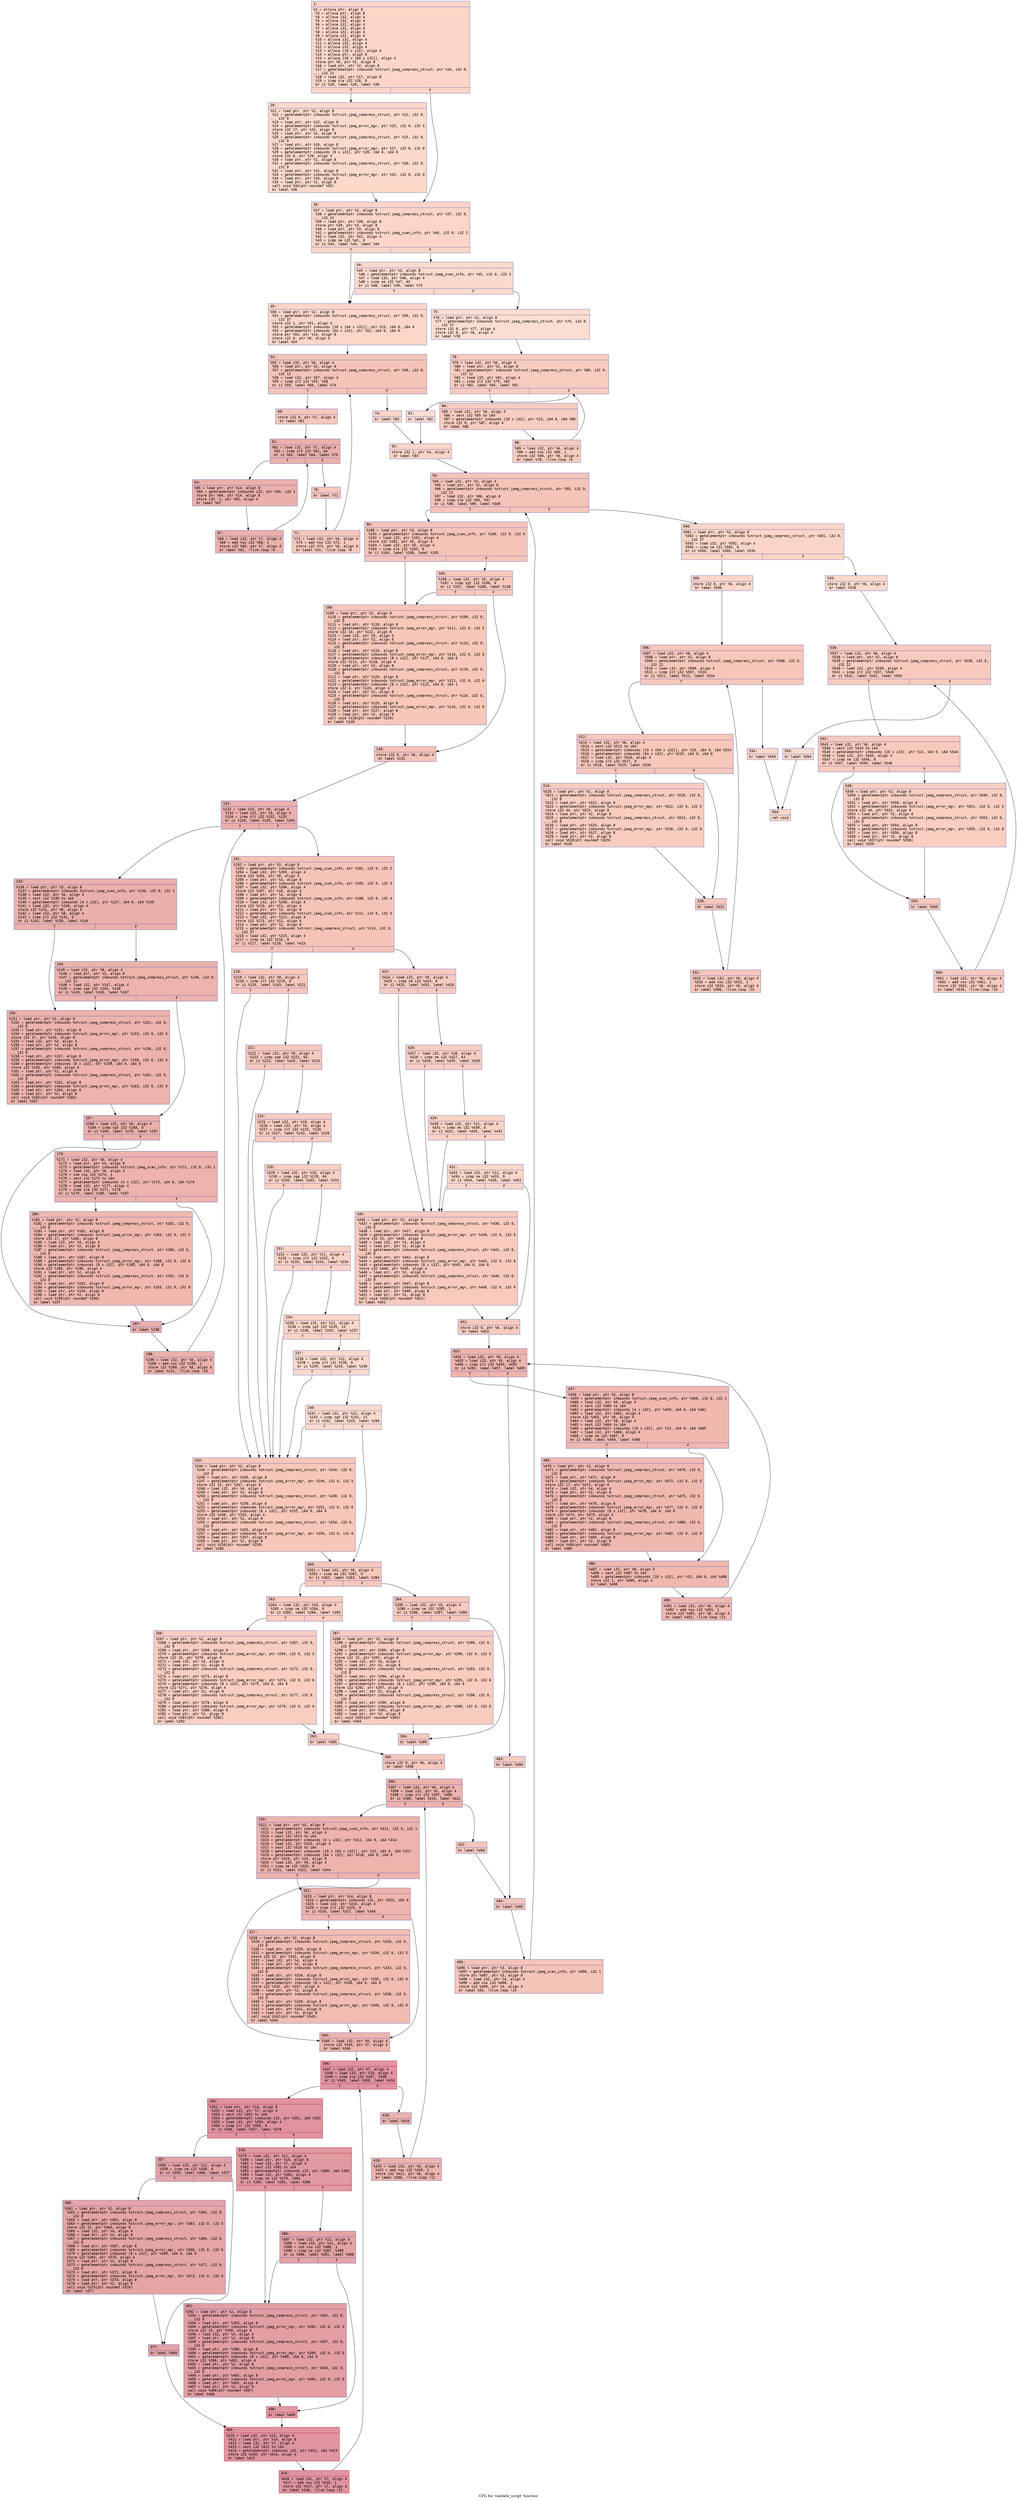 digraph "CFG for 'validate_script' function" {
	label="CFG for 'validate_script' function";

	Node0x600002417c50 [shape=record,color="#3d50c3ff", style=filled, fillcolor="#f5a08170" fontname="Courier",label="{1:\l|  %2 = alloca ptr, align 8\l  %3 = alloca ptr, align 8\l  %4 = alloca i32, align 4\l  %5 = alloca i32, align 4\l  %6 = alloca i32, align 4\l  %7 = alloca i32, align 4\l  %8 = alloca i32, align 4\l  %9 = alloca i32, align 4\l  %10 = alloca i32, align 4\l  %11 = alloca i32, align 4\l  %12 = alloca i32, align 4\l  %13 = alloca [10 x i32], align 4\l  %14 = alloca ptr, align 8\l  %15 = alloca [10 x [64 x i32]], align 4\l  store ptr %0, ptr %2, align 8\l  %16 = load ptr, ptr %2, align 8\l  %17 = getelementptr inbounds %struct.jpeg_compress_struct, ptr %16, i32 0,\l... i32 21\l  %18 = load i32, ptr %17, align 8\l  %19 = icmp sle i32 %18, 0\l  br i1 %19, label %20, label %36\l|{<s0>T|<s1>F}}"];
	Node0x600002417c50:s0 -> Node0x600002417d40[tooltip="1 -> 20\nProbability 50.00%" ];
	Node0x600002417c50:s1 -> Node0x600002417d90[tooltip="1 -> 36\nProbability 50.00%" ];
	Node0x600002417d40 [shape=record,color="#3d50c3ff", style=filled, fillcolor="#f7a88970" fontname="Courier",label="{20:\l|  %21 = load ptr, ptr %2, align 8\l  %22 = getelementptr inbounds %struct.jpeg_compress_struct, ptr %21, i32 0,\l... i32 0\l  %23 = load ptr, ptr %22, align 8\l  %24 = getelementptr inbounds %struct.jpeg_error_mgr, ptr %23, i32 0, i32 5\l  store i32 17, ptr %24, align 8\l  %25 = load ptr, ptr %2, align 8\l  %26 = getelementptr inbounds %struct.jpeg_compress_struct, ptr %25, i32 0,\l... i32 0\l  %27 = load ptr, ptr %26, align 8\l  %28 = getelementptr inbounds %struct.jpeg_error_mgr, ptr %27, i32 0, i32 6\l  %29 = getelementptr inbounds [8 x i32], ptr %28, i64 0, i64 0\l  store i32 0, ptr %29, align 4\l  %30 = load ptr, ptr %2, align 8\l  %31 = getelementptr inbounds %struct.jpeg_compress_struct, ptr %30, i32 0,\l... i32 0\l  %32 = load ptr, ptr %31, align 8\l  %33 = getelementptr inbounds %struct.jpeg_error_mgr, ptr %32, i32 0, i32 0\l  %34 = load ptr, ptr %33, align 8\l  %35 = load ptr, ptr %2, align 8\l  call void %34(ptr noundef %35)\l  br label %36\l}"];
	Node0x600002417d40 -> Node0x600002417d90[tooltip="20 -> 36\nProbability 100.00%" ];
	Node0x600002417d90 [shape=record,color="#3d50c3ff", style=filled, fillcolor="#f5a08170" fontname="Courier",label="{36:\l|  %37 = load ptr, ptr %2, align 8\l  %38 = getelementptr inbounds %struct.jpeg_compress_struct, ptr %37, i32 0,\l... i32 22\l  %39 = load ptr, ptr %38, align 8\l  store ptr %39, ptr %3, align 8\l  %40 = load ptr, ptr %3, align 8\l  %41 = getelementptr inbounds %struct.jpeg_scan_info, ptr %40, i32 0, i32 2\l  %42 = load i32, ptr %41, align 4\l  %43 = icmp ne i32 %42, 0\l  br i1 %43, label %49, label %44\l|{<s0>T|<s1>F}}"];
	Node0x600002417d90:s0 -> Node0x600002417e30[tooltip="36 -> 49\nProbability 62.50%" ];
	Node0x600002417d90:s1 -> Node0x600002417de0[tooltip="36 -> 44\nProbability 37.50%" ];
	Node0x600002417de0 [shape=record,color="#3d50c3ff", style=filled, fillcolor="#f7ac8e70" fontname="Courier",label="{44:\l|  %45 = load ptr, ptr %3, align 8\l  %46 = getelementptr inbounds %struct.jpeg_scan_info, ptr %45, i32 0, i32 3\l  %47 = load i32, ptr %46, align 4\l  %48 = icmp ne i32 %47, 63\l  br i1 %48, label %49, label %75\l|{<s0>T|<s1>F}}"];
	Node0x600002417de0:s0 -> Node0x600002417e30[tooltip="44 -> 49\nProbability 50.00%" ];
	Node0x600002417de0:s1 -> Node0x600002404140[tooltip="44 -> 75\nProbability 50.00%" ];
	Node0x600002417e30 [shape=record,color="#3d50c3ff", style=filled, fillcolor="#f6a38570" fontname="Courier",label="{49:\l|  %50 = load ptr, ptr %2, align 8\l  %51 = getelementptr inbounds %struct.jpeg_compress_struct, ptr %50, i32 0,\l... i32 37\l  store i32 1, ptr %51, align 4\l  %52 = getelementptr inbounds [10 x [64 x i32]], ptr %15, i64 0, i64 0\l  %53 = getelementptr inbounds [64 x i32], ptr %52, i64 0, i64 0\l  store ptr %53, ptr %14, align 8\l  store i32 0, ptr %6, align 4\l  br label %54\l}"];
	Node0x600002417e30 -> Node0x600002417e80[tooltip="49 -> 54\nProbability 100.00%" ];
	Node0x600002417e80 [shape=record,color="#3d50c3ff", style=filled, fillcolor="#e97a5f70" fontname="Courier",label="{54:\l|  %55 = load i32, ptr %6, align 4\l  %56 = load ptr, ptr %2, align 8\l  %57 = getelementptr inbounds %struct.jpeg_compress_struct, ptr %56, i32 0,\l... i32 12\l  %58 = load i32, ptr %57, align 4\l  %59 = icmp slt i32 %55, %58\l  br i1 %59, label %60, label %74\l|{<s0>T|<s1>F}}"];
	Node0x600002417e80:s0 -> Node0x600002417ed0[tooltip="54 -> 60\nProbability 96.88%" ];
	Node0x600002417e80:s1 -> Node0x6000024040f0[tooltip="54 -> 74\nProbability 3.12%" ];
	Node0x600002417ed0 [shape=record,color="#3d50c3ff", style=filled, fillcolor="#ec7f6370" fontname="Courier",label="{60:\l|  store i32 0, ptr %7, align 4\l  br label %61\l}"];
	Node0x600002417ed0 -> Node0x600002417f20[tooltip="60 -> 61\nProbability 100.00%" ];
	Node0x600002417f20 [shape=record,color="#3d50c3ff", style=filled, fillcolor="#d24b4070" fontname="Courier",label="{61:\l|  %62 = load i32, ptr %7, align 4\l  %63 = icmp slt i32 %62, 64\l  br i1 %63, label %64, label %70\l|{<s0>T|<s1>F}}"];
	Node0x600002417f20:s0 -> Node0x600002417f70[tooltip="61 -> 64\nProbability 96.88%" ];
	Node0x600002417f20:s1 -> Node0x600002404050[tooltip="61 -> 70\nProbability 3.12%" ];
	Node0x600002417f70 [shape=record,color="#3d50c3ff", style=filled, fillcolor="#d24b4070" fontname="Courier",label="{64:\l|  %65 = load ptr, ptr %14, align 8\l  %66 = getelementptr inbounds i32, ptr %65, i32 1\l  store ptr %66, ptr %14, align 8\l  store i32 -1, ptr %65, align 4\l  br label %67\l}"];
	Node0x600002417f70 -> Node0x600002404000[tooltip="64 -> 67\nProbability 100.00%" ];
	Node0x600002404000 [shape=record,color="#3d50c3ff", style=filled, fillcolor="#d24b4070" fontname="Courier",label="{67:\l|  %68 = load i32, ptr %7, align 4\l  %69 = add nsw i32 %68, 1\l  store i32 %69, ptr %7, align 4\l  br label %61, !llvm.loop !6\l}"];
	Node0x600002404000 -> Node0x600002417f20[tooltip="67 -> 61\nProbability 100.00%" ];
	Node0x600002404050 [shape=record,color="#3d50c3ff", style=filled, fillcolor="#ec7f6370" fontname="Courier",label="{70:\l|  br label %71\l}"];
	Node0x600002404050 -> Node0x6000024040a0[tooltip="70 -> 71\nProbability 100.00%" ];
	Node0x6000024040a0 [shape=record,color="#3d50c3ff", style=filled, fillcolor="#ec7f6370" fontname="Courier",label="{71:\l|  %72 = load i32, ptr %6, align 4\l  %73 = add nsw i32 %72, 1\l  store i32 %73, ptr %6, align 4\l  br label %54, !llvm.loop !8\l}"];
	Node0x6000024040a0 -> Node0x600002417e80[tooltip="71 -> 54\nProbability 100.00%" ];
	Node0x6000024040f0 [shape=record,color="#3d50c3ff", style=filled, fillcolor="#f6a38570" fontname="Courier",label="{74:\l|  br label %92\l}"];
	Node0x6000024040f0 -> Node0x6000024042d0[tooltip="74 -> 92\nProbability 100.00%" ];
	Node0x600002404140 [shape=record,color="#3d50c3ff", style=filled, fillcolor="#f7b39670" fontname="Courier",label="{75:\l|  %76 = load ptr, ptr %2, align 8\l  %77 = getelementptr inbounds %struct.jpeg_compress_struct, ptr %76, i32 0,\l... i32 37\l  store i32 0, ptr %77, align 4\l  store i32 0, ptr %6, align 4\l  br label %78\l}"];
	Node0x600002404140 -> Node0x600002404190[tooltip="75 -> 78\nProbability 100.00%" ];
	Node0x600002404190 [shape=record,color="#3d50c3ff", style=filled, fillcolor="#f08b6e70" fontname="Courier",label="{78:\l|  %79 = load i32, ptr %6, align 4\l  %80 = load ptr, ptr %2, align 8\l  %81 = getelementptr inbounds %struct.jpeg_compress_struct, ptr %80, i32 0,\l... i32 12\l  %82 = load i32, ptr %81, align 4\l  %83 = icmp slt i32 %79, %82\l  br i1 %83, label %84, label %91\l|{<s0>T|<s1>F}}"];
	Node0x600002404190:s0 -> Node0x6000024041e0[tooltip="78 -> 84\nProbability 96.88%" ];
	Node0x600002404190:s1 -> Node0x600002404280[tooltip="78 -> 91\nProbability 3.12%" ];
	Node0x6000024041e0 [shape=record,color="#3d50c3ff", style=filled, fillcolor="#f08b6e70" fontname="Courier",label="{84:\l|  %85 = load i32, ptr %6, align 4\l  %86 = sext i32 %85 to i64\l  %87 = getelementptr inbounds [10 x i32], ptr %13, i64 0, i64 %86\l  store i32 0, ptr %87, align 4\l  br label %88\l}"];
	Node0x6000024041e0 -> Node0x600002404230[tooltip="84 -> 88\nProbability 100.00%" ];
	Node0x600002404230 [shape=record,color="#3d50c3ff", style=filled, fillcolor="#f08b6e70" fontname="Courier",label="{88:\l|  %89 = load i32, ptr %6, align 4\l  %90 = add nsw i32 %89, 1\l  store i32 %90, ptr %6, align 4\l  br label %78, !llvm.loop !9\l}"];
	Node0x600002404230 -> Node0x600002404190[tooltip="88 -> 78\nProbability 100.00%" ];
	Node0x600002404280 [shape=record,color="#3d50c3ff", style=filled, fillcolor="#f7b39670" fontname="Courier",label="{91:\l|  br label %92\l}"];
	Node0x600002404280 -> Node0x6000024042d0[tooltip="91 -> 92\nProbability 100.00%" ];
	Node0x6000024042d0 [shape=record,color="#3d50c3ff", style=filled, fillcolor="#f5a08170" fontname="Courier",label="{92:\l|  store i32 1, ptr %4, align 4\l  br label %93\l}"];
	Node0x6000024042d0 -> Node0x600002404320[tooltip="92 -> 93\nProbability 100.00%" ];
	Node0x600002404320 [shape=record,color="#3d50c3ff", style=filled, fillcolor="#e97a5f70" fontname="Courier",label="{93:\l|  %94 = load i32, ptr %4, align 4\l  %95 = load ptr, ptr %2, align 8\l  %96 = getelementptr inbounds %struct.jpeg_compress_struct, ptr %95, i32 0,\l... i32 21\l  %97 = load i32, ptr %96, align 8\l  %98 = icmp sle i32 %94, %97\l  br i1 %98, label %99, label %500\l|{<s0>T|<s1>F}}"];
	Node0x600002404320:s0 -> Node0x600002404370[tooltip="93 -> 99\nProbability 96.88%" ];
	Node0x600002404320:s1 -> Node0x600002405770[tooltip="93 -> 500\nProbability 3.12%" ];
	Node0x600002404370 [shape=record,color="#3d50c3ff", style=filled, fillcolor="#e97a5f70" fontname="Courier",label="{99:\l|  %100 = load ptr, ptr %3, align 8\l  %101 = getelementptr inbounds %struct.jpeg_scan_info, ptr %100, i32 0, i32 0\l  %102 = load i32, ptr %101, align 4\l  store i32 %102, ptr %5, align 4\l  %103 = load i32, ptr %5, align 4\l  %104 = icmp sle i32 %103, 0\l  br i1 %104, label %108, label %105\l|{<s0>T|<s1>F}}"];
	Node0x600002404370:s0 -> Node0x600002404410[tooltip="99 -> 108\nProbability 50.00%" ];
	Node0x600002404370:s1 -> Node0x6000024043c0[tooltip="99 -> 105\nProbability 50.00%" ];
	Node0x6000024043c0 [shape=record,color="#3d50c3ff", style=filled, fillcolor="#ed836670" fontname="Courier",label="{105:\l|  %106 = load i32, ptr %5, align 4\l  %107 = icmp sgt i32 %106, 4\l  br i1 %107, label %108, label %130\l|{<s0>T|<s1>F}}"];
	Node0x6000024043c0:s0 -> Node0x600002404410[tooltip="105 -> 108\nProbability 50.00%" ];
	Node0x6000024043c0:s1 -> Node0x600002404460[tooltip="105 -> 130\nProbability 50.00%" ];
	Node0x600002404410 [shape=record,color="#3d50c3ff", style=filled, fillcolor="#ec7f6370" fontname="Courier",label="{108:\l|  %109 = load ptr, ptr %2, align 8\l  %110 = getelementptr inbounds %struct.jpeg_compress_struct, ptr %109, i32 0,\l... i32 0\l  %111 = load ptr, ptr %110, align 8\l  %112 = getelementptr inbounds %struct.jpeg_error_mgr, ptr %111, i32 0, i32 5\l  store i32 24, ptr %112, align 8\l  %113 = load i32, ptr %5, align 4\l  %114 = load ptr, ptr %2, align 8\l  %115 = getelementptr inbounds %struct.jpeg_compress_struct, ptr %114, i32 0,\l... i32 0\l  %116 = load ptr, ptr %115, align 8\l  %117 = getelementptr inbounds %struct.jpeg_error_mgr, ptr %116, i32 0, i32 6\l  %118 = getelementptr inbounds [8 x i32], ptr %117, i64 0, i64 0\l  store i32 %113, ptr %118, align 4\l  %119 = load ptr, ptr %2, align 8\l  %120 = getelementptr inbounds %struct.jpeg_compress_struct, ptr %119, i32 0,\l... i32 0\l  %121 = load ptr, ptr %120, align 8\l  %122 = getelementptr inbounds %struct.jpeg_error_mgr, ptr %121, i32 0, i32 6\l  %123 = getelementptr inbounds [8 x i32], ptr %122, i64 0, i64 1\l  store i32 4, ptr %123, align 4\l  %124 = load ptr, ptr %2, align 8\l  %125 = getelementptr inbounds %struct.jpeg_compress_struct, ptr %124, i32 0,\l... i32 0\l  %126 = load ptr, ptr %125, align 8\l  %127 = getelementptr inbounds %struct.jpeg_error_mgr, ptr %126, i32 0, i32 0\l  %128 = load ptr, ptr %127, align 8\l  %129 = load ptr, ptr %2, align 8\l  call void %128(ptr noundef %129)\l  br label %130\l}"];
	Node0x600002404410 -> Node0x600002404460[tooltip="108 -> 130\nProbability 100.00%" ];
	Node0x600002404460 [shape=record,color="#3d50c3ff", style=filled, fillcolor="#e97a5f70" fontname="Courier",label="{130:\l|  store i32 0, ptr %6, align 4\l  br label %131\l}"];
	Node0x600002404460 -> Node0x6000024044b0[tooltip="130 -> 131\nProbability 100.00%" ];
	Node0x6000024044b0 [shape=record,color="#3d50c3ff", style=filled, fillcolor="#d24b4070" fontname="Courier",label="{131:\l|  %132 = load i32, ptr %6, align 4\l  %133 = load i32, ptr %5, align 4\l  %134 = icmp slt i32 %132, %133\l  br i1 %134, label %135, label %201\l|{<s0>T|<s1>F}}"];
	Node0x6000024044b0:s0 -> Node0x600002404500[tooltip="131 -> 135\nProbability 96.88%" ];
	Node0x6000024044b0:s1 -> Node0x600002404780[tooltip="131 -> 201\nProbability 3.12%" ];
	Node0x600002404500 [shape=record,color="#3d50c3ff", style=filled, fillcolor="#d24b4070" fontname="Courier",label="{135:\l|  %136 = load ptr, ptr %3, align 8\l  %137 = getelementptr inbounds %struct.jpeg_scan_info, ptr %136, i32 0, i32 1\l  %138 = load i32, ptr %6, align 4\l  %139 = sext i32 %138 to i64\l  %140 = getelementptr inbounds [4 x i32], ptr %137, i64 0, i64 %139\l  %141 = load i32, ptr %140, align 4\l  store i32 %141, ptr %8, align 4\l  %142 = load i32, ptr %8, align 4\l  %143 = icmp slt i32 %142, 0\l  br i1 %143, label %150, label %144\l|{<s0>T|<s1>F}}"];
	Node0x600002404500:s0 -> Node0x6000024045a0[tooltip="135 -> 150\nProbability 37.50%" ];
	Node0x600002404500:s1 -> Node0x600002404550[tooltip="135 -> 144\nProbability 62.50%" ];
	Node0x600002404550 [shape=record,color="#3d50c3ff", style=filled, fillcolor="#d6524470" fontname="Courier",label="{144:\l|  %145 = load i32, ptr %8, align 4\l  %146 = load ptr, ptr %2, align 8\l  %147 = getelementptr inbounds %struct.jpeg_compress_struct, ptr %146, i32 0,\l... i32 12\l  %148 = load i32, ptr %147, align 4\l  %149 = icmp sge i32 %145, %148\l  br i1 %149, label %150, label %167\l|{<s0>T|<s1>F}}"];
	Node0x600002404550:s0 -> Node0x6000024045a0[tooltip="144 -> 150\nProbability 50.00%" ];
	Node0x600002404550:s1 -> Node0x6000024045f0[tooltip="144 -> 167\nProbability 50.00%" ];
	Node0x6000024045a0 [shape=record,color="#3d50c3ff", style=filled, fillcolor="#d6524470" fontname="Courier",label="{150:\l|  %151 = load ptr, ptr %2, align 8\l  %152 = getelementptr inbounds %struct.jpeg_compress_struct, ptr %151, i32 0,\l... i32 0\l  %153 = load ptr, ptr %152, align 8\l  %154 = getelementptr inbounds %struct.jpeg_error_mgr, ptr %153, i32 0, i32 5\l  store i32 17, ptr %154, align 8\l  %155 = load i32, ptr %4, align 4\l  %156 = load ptr, ptr %2, align 8\l  %157 = getelementptr inbounds %struct.jpeg_compress_struct, ptr %156, i32 0,\l... i32 0\l  %158 = load ptr, ptr %157, align 8\l  %159 = getelementptr inbounds %struct.jpeg_error_mgr, ptr %158, i32 0, i32 6\l  %160 = getelementptr inbounds [8 x i32], ptr %159, i64 0, i64 0\l  store i32 %155, ptr %160, align 4\l  %161 = load ptr, ptr %2, align 8\l  %162 = getelementptr inbounds %struct.jpeg_compress_struct, ptr %161, i32 0,\l... i32 0\l  %163 = load ptr, ptr %162, align 8\l  %164 = getelementptr inbounds %struct.jpeg_error_mgr, ptr %163, i32 0, i32 0\l  %165 = load ptr, ptr %164, align 8\l  %166 = load ptr, ptr %2, align 8\l  call void %165(ptr noundef %166)\l  br label %167\l}"];
	Node0x6000024045a0 -> Node0x6000024045f0[tooltip="150 -> 167\nProbability 100.00%" ];
	Node0x6000024045f0 [shape=record,color="#3d50c3ff", style=filled, fillcolor="#d24b4070" fontname="Courier",label="{167:\l|  %168 = load i32, ptr %6, align 4\l  %169 = icmp sgt i32 %168, 0\l  br i1 %169, label %170, label %197\l|{<s0>T|<s1>F}}"];
	Node0x6000024045f0:s0 -> Node0x600002404640[tooltip="167 -> 170\nProbability 62.50%" ];
	Node0x6000024045f0:s1 -> Node0x6000024046e0[tooltip="167 -> 197\nProbability 37.50%" ];
	Node0x600002404640 [shape=record,color="#3d50c3ff", style=filled, fillcolor="#d6524470" fontname="Courier",label="{170:\l|  %171 = load i32, ptr %8, align 4\l  %172 = load ptr, ptr %3, align 8\l  %173 = getelementptr inbounds %struct.jpeg_scan_info, ptr %172, i32 0, i32 1\l  %174 = load i32, ptr %6, align 4\l  %175 = sub nsw i32 %174, 1\l  %176 = sext i32 %175 to i64\l  %177 = getelementptr inbounds [4 x i32], ptr %173, i64 0, i64 %176\l  %178 = load i32, ptr %177, align 4\l  %179 = icmp sle i32 %171, %178\l  br i1 %179, label %180, label %197\l|{<s0>T|<s1>F}}"];
	Node0x600002404640:s0 -> Node0x600002404690[tooltip="170 -> 180\nProbability 50.00%" ];
	Node0x600002404640:s1 -> Node0x6000024046e0[tooltip="170 -> 197\nProbability 50.00%" ];
	Node0x600002404690 [shape=record,color="#3d50c3ff", style=filled, fillcolor="#dc5d4a70" fontname="Courier",label="{180:\l|  %181 = load ptr, ptr %2, align 8\l  %182 = getelementptr inbounds %struct.jpeg_compress_struct, ptr %181, i32 0,\l... i32 0\l  %183 = load ptr, ptr %182, align 8\l  %184 = getelementptr inbounds %struct.jpeg_error_mgr, ptr %183, i32 0, i32 5\l  store i32 17, ptr %184, align 8\l  %185 = load i32, ptr %4, align 4\l  %186 = load ptr, ptr %2, align 8\l  %187 = getelementptr inbounds %struct.jpeg_compress_struct, ptr %186, i32 0,\l... i32 0\l  %188 = load ptr, ptr %187, align 8\l  %189 = getelementptr inbounds %struct.jpeg_error_mgr, ptr %188, i32 0, i32 6\l  %190 = getelementptr inbounds [8 x i32], ptr %189, i64 0, i64 0\l  store i32 %185, ptr %190, align 4\l  %191 = load ptr, ptr %2, align 8\l  %192 = getelementptr inbounds %struct.jpeg_compress_struct, ptr %191, i32 0,\l... i32 0\l  %193 = load ptr, ptr %192, align 8\l  %194 = getelementptr inbounds %struct.jpeg_error_mgr, ptr %193, i32 0, i32 0\l  %195 = load ptr, ptr %194, align 8\l  %196 = load ptr, ptr %2, align 8\l  call void %195(ptr noundef %196)\l  br label %197\l}"];
	Node0x600002404690 -> Node0x6000024046e0[tooltip="180 -> 197\nProbability 100.00%" ];
	Node0x6000024046e0 [shape=record,color="#3d50c3ff", style=filled, fillcolor="#d24b4070" fontname="Courier",label="{197:\l|  br label %198\l}"];
	Node0x6000024046e0 -> Node0x600002404730[tooltip="197 -> 198\nProbability 100.00%" ];
	Node0x600002404730 [shape=record,color="#3d50c3ff", style=filled, fillcolor="#d24b4070" fontname="Courier",label="{198:\l|  %199 = load i32, ptr %6, align 4\l  %200 = add nsw i32 %199, 1\l  store i32 %200, ptr %6, align 4\l  br label %131, !llvm.loop !10\l}"];
	Node0x600002404730 -> Node0x6000024044b0[tooltip="198 -> 131\nProbability 100.00%" ];
	Node0x600002404780 [shape=record,color="#3d50c3ff", style=filled, fillcolor="#e97a5f70" fontname="Courier",label="{201:\l|  %202 = load ptr, ptr %3, align 8\l  %203 = getelementptr inbounds %struct.jpeg_scan_info, ptr %202, i32 0, i32 2\l  %204 = load i32, ptr %203, align 4\l  store i32 %204, ptr %9, align 4\l  %205 = load ptr, ptr %3, align 8\l  %206 = getelementptr inbounds %struct.jpeg_scan_info, ptr %205, i32 0, i32 3\l  %207 = load i32, ptr %206, align 4\l  store i32 %207, ptr %10, align 4\l  %208 = load ptr, ptr %3, align 8\l  %209 = getelementptr inbounds %struct.jpeg_scan_info, ptr %208, i32 0, i32 4\l  %210 = load i32, ptr %209, align 4\l  store i32 %210, ptr %11, align 4\l  %211 = load ptr, ptr %3, align 8\l  %212 = getelementptr inbounds %struct.jpeg_scan_info, ptr %211, i32 0, i32 5\l  %213 = load i32, ptr %212, align 4\l  store i32 %213, ptr %12, align 4\l  %214 = load ptr, ptr %2, align 8\l  %215 = getelementptr inbounds %struct.jpeg_compress_struct, ptr %214, i32 0,\l... i32 37\l  %216 = load i32, ptr %215, align 4\l  %217 = icmp ne i32 %216, 0\l  br i1 %217, label %218, label %423\l|{<s0>T|<s1>F}}"];
	Node0x600002404780:s0 -> Node0x6000024047d0[tooltip="201 -> 218\nProbability 62.50%" ];
	Node0x600002404780:s1 -> Node0x600002405310[tooltip="201 -> 423\nProbability 37.50%" ];
	Node0x6000024047d0 [shape=record,color="#3d50c3ff", style=filled, fillcolor="#ec7f6370" fontname="Courier",label="{218:\l|  %219 = load i32, ptr %9, align 4\l  %220 = icmp slt i32 %219, 0\l  br i1 %220, label %243, label %221\l|{<s0>T|<s1>F}}"];
	Node0x6000024047d0:s0 -> Node0x600002404a50[tooltip="218 -> 243\nProbability 37.50%" ];
	Node0x6000024047d0:s1 -> Node0x600002404820[tooltip="218 -> 221\nProbability 62.50%" ];
	Node0x600002404820 [shape=record,color="#3d50c3ff", style=filled, fillcolor="#ed836670" fontname="Courier",label="{221:\l|  %222 = load i32, ptr %9, align 4\l  %223 = icmp sge i32 %222, 64\l  br i1 %223, label %243, label %224\l|{<s0>T|<s1>F}}"];
	Node0x600002404820:s0 -> Node0x600002404a50[tooltip="221 -> 243\nProbability 50.00%" ];
	Node0x600002404820:s1 -> Node0x600002404870[tooltip="221 -> 224\nProbability 50.00%" ];
	Node0x600002404870 [shape=record,color="#3d50c3ff", style=filled, fillcolor="#f08b6e70" fontname="Courier",label="{224:\l|  %225 = load i32, ptr %10, align 4\l  %226 = load i32, ptr %9, align 4\l  %227 = icmp slt i32 %225, %226\l  br i1 %227, label %243, label %228\l|{<s0>T|<s1>F}}"];
	Node0x600002404870:s0 -> Node0x600002404a50[tooltip="224 -> 243\nProbability 50.00%" ];
	Node0x600002404870:s1 -> Node0x6000024048c0[tooltip="224 -> 228\nProbability 50.00%" ];
	Node0x6000024048c0 [shape=record,color="#3d50c3ff", style=filled, fillcolor="#f3947570" fontname="Courier",label="{228:\l|  %229 = load i32, ptr %10, align 4\l  %230 = icmp sge i32 %229, 64\l  br i1 %230, label %243, label %231\l|{<s0>T|<s1>F}}"];
	Node0x6000024048c0:s0 -> Node0x600002404a50[tooltip="228 -> 243\nProbability 50.00%" ];
	Node0x6000024048c0:s1 -> Node0x600002404910[tooltip="228 -> 231\nProbability 50.00%" ];
	Node0x600002404910 [shape=record,color="#3d50c3ff", style=filled, fillcolor="#f59c7d70" fontname="Courier",label="{231:\l|  %232 = load i32, ptr %11, align 4\l  %233 = icmp slt i32 %232, 0\l  br i1 %233, label %243, label %234\l|{<s0>T|<s1>F}}"];
	Node0x600002404910:s0 -> Node0x600002404a50[tooltip="231 -> 243\nProbability 37.50%" ];
	Node0x600002404910:s1 -> Node0x600002404960[tooltip="231 -> 234\nProbability 62.50%" ];
	Node0x600002404960 [shape=record,color="#3d50c3ff", style=filled, fillcolor="#f5a08170" fontname="Courier",label="{234:\l|  %235 = load i32, ptr %11, align 4\l  %236 = icmp sgt i32 %235, 13\l  br i1 %236, label %243, label %237\l|{<s0>T|<s1>F}}"];
	Node0x600002404960:s0 -> Node0x600002404a50[tooltip="234 -> 243\nProbability 50.00%" ];
	Node0x600002404960:s1 -> Node0x6000024049b0[tooltip="234 -> 237\nProbability 50.00%" ];
	Node0x6000024049b0 [shape=record,color="#3d50c3ff", style=filled, fillcolor="#f7a88970" fontname="Courier",label="{237:\l|  %238 = load i32, ptr %12, align 4\l  %239 = icmp slt i32 %238, 0\l  br i1 %239, label %243, label %240\l|{<s0>T|<s1>F}}"];
	Node0x6000024049b0:s0 -> Node0x600002404a50[tooltip="237 -> 243\nProbability 37.50%" ];
	Node0x6000024049b0:s1 -> Node0x600002404a00[tooltip="237 -> 240\nProbability 62.50%" ];
	Node0x600002404a00 [shape=record,color="#3d50c3ff", style=filled, fillcolor="#f7ac8e70" fontname="Courier",label="{240:\l|  %241 = load i32, ptr %12, align 4\l  %242 = icmp sgt i32 %241, 13\l  br i1 %242, label %243, label %260\l|{<s0>T|<s1>F}}"];
	Node0x600002404a00:s0 -> Node0x600002404a50[tooltip="240 -> 243\nProbability 50.00%" ];
	Node0x600002404a00:s1 -> Node0x600002404aa0[tooltip="240 -> 260\nProbability 50.00%" ];
	Node0x600002404a50 [shape=record,color="#3d50c3ff", style=filled, fillcolor="#ec7f6370" fontname="Courier",label="{243:\l|  %244 = load ptr, ptr %2, align 8\l  %245 = getelementptr inbounds %struct.jpeg_compress_struct, ptr %244, i32 0,\l... i32 0\l  %246 = load ptr, ptr %245, align 8\l  %247 = getelementptr inbounds %struct.jpeg_error_mgr, ptr %246, i32 0, i32 5\l  store i32 15, ptr %247, align 8\l  %248 = load i32, ptr %4, align 4\l  %249 = load ptr, ptr %2, align 8\l  %250 = getelementptr inbounds %struct.jpeg_compress_struct, ptr %249, i32 0,\l... i32 0\l  %251 = load ptr, ptr %250, align 8\l  %252 = getelementptr inbounds %struct.jpeg_error_mgr, ptr %251, i32 0, i32 6\l  %253 = getelementptr inbounds [8 x i32], ptr %252, i64 0, i64 0\l  store i32 %248, ptr %253, align 4\l  %254 = load ptr, ptr %2, align 8\l  %255 = getelementptr inbounds %struct.jpeg_compress_struct, ptr %254, i32 0,\l... i32 0\l  %256 = load ptr, ptr %255, align 8\l  %257 = getelementptr inbounds %struct.jpeg_error_mgr, ptr %256, i32 0, i32 0\l  %258 = load ptr, ptr %257, align 8\l  %259 = load ptr, ptr %2, align 8\l  call void %258(ptr noundef %259)\l  br label %260\l}"];
	Node0x600002404a50 -> Node0x600002404aa0[tooltip="243 -> 260\nProbability 100.00%" ];
	Node0x600002404aa0 [shape=record,color="#3d50c3ff", style=filled, fillcolor="#ec7f6370" fontname="Courier",label="{260:\l|  %261 = load i32, ptr %9, align 4\l  %262 = icmp eq i32 %261, 0\l  br i1 %262, label %263, label %284\l|{<s0>T|<s1>F}}"];
	Node0x600002404aa0:s0 -> Node0x600002404af0[tooltip="260 -> 263\nProbability 37.50%" ];
	Node0x600002404aa0:s1 -> Node0x600002404be0[tooltip="260 -> 284\nProbability 62.50%" ];
	Node0x600002404af0 [shape=record,color="#3d50c3ff", style=filled, fillcolor="#f08b6e70" fontname="Courier",label="{263:\l|  %264 = load i32, ptr %10, align 4\l  %265 = icmp ne i32 %264, 0\l  br i1 %265, label %266, label %283\l|{<s0>T|<s1>F}}"];
	Node0x600002404af0:s0 -> Node0x600002404b40[tooltip="263 -> 266\nProbability 62.50%" ];
	Node0x600002404af0:s1 -> Node0x600002404b90[tooltip="263 -> 283\nProbability 37.50%" ];
	Node0x600002404b40 [shape=record,color="#3d50c3ff", style=filled, fillcolor="#f2907270" fontname="Courier",label="{266:\l|  %267 = load ptr, ptr %2, align 8\l  %268 = getelementptr inbounds %struct.jpeg_compress_struct, ptr %267, i32 0,\l... i32 0\l  %269 = load ptr, ptr %268, align 8\l  %270 = getelementptr inbounds %struct.jpeg_error_mgr, ptr %269, i32 0, i32 5\l  store i32 15, ptr %270, align 8\l  %271 = load i32, ptr %4, align 4\l  %272 = load ptr, ptr %2, align 8\l  %273 = getelementptr inbounds %struct.jpeg_compress_struct, ptr %272, i32 0,\l... i32 0\l  %274 = load ptr, ptr %273, align 8\l  %275 = getelementptr inbounds %struct.jpeg_error_mgr, ptr %274, i32 0, i32 6\l  %276 = getelementptr inbounds [8 x i32], ptr %275, i64 0, i64 0\l  store i32 %271, ptr %276, align 4\l  %277 = load ptr, ptr %2, align 8\l  %278 = getelementptr inbounds %struct.jpeg_compress_struct, ptr %277, i32 0,\l... i32 0\l  %279 = load ptr, ptr %278, align 8\l  %280 = getelementptr inbounds %struct.jpeg_error_mgr, ptr %279, i32 0, i32 0\l  %281 = load ptr, ptr %280, align 8\l  %282 = load ptr, ptr %2, align 8\l  call void %281(ptr noundef %282)\l  br label %283\l}"];
	Node0x600002404b40 -> Node0x600002404b90[tooltip="266 -> 283\nProbability 100.00%" ];
	Node0x600002404b90 [shape=record,color="#3d50c3ff", style=filled, fillcolor="#f08b6e70" fontname="Courier",label="{283:\l|  br label %305\l}"];
	Node0x600002404b90 -> Node0x600002404cd0[tooltip="283 -> 305\nProbability 100.00%" ];
	Node0x600002404be0 [shape=record,color="#3d50c3ff", style=filled, fillcolor="#ed836670" fontname="Courier",label="{284:\l|  %285 = load i32, ptr %5, align 4\l  %286 = icmp ne i32 %285, 1\l  br i1 %286, label %287, label %304\l|{<s0>T|<s1>F}}"];
	Node0x600002404be0:s0 -> Node0x600002404c30[tooltip="284 -> 287\nProbability 50.00%" ];
	Node0x600002404be0:s1 -> Node0x600002404c80[tooltip="284 -> 304\nProbability 50.00%" ];
	Node0x600002404c30 [shape=record,color="#3d50c3ff", style=filled, fillcolor="#f08b6e70" fontname="Courier",label="{287:\l|  %288 = load ptr, ptr %2, align 8\l  %289 = getelementptr inbounds %struct.jpeg_compress_struct, ptr %288, i32 0,\l... i32 0\l  %290 = load ptr, ptr %289, align 8\l  %291 = getelementptr inbounds %struct.jpeg_error_mgr, ptr %290, i32 0, i32 5\l  store i32 15, ptr %291, align 8\l  %292 = load i32, ptr %4, align 4\l  %293 = load ptr, ptr %2, align 8\l  %294 = getelementptr inbounds %struct.jpeg_compress_struct, ptr %293, i32 0,\l... i32 0\l  %295 = load ptr, ptr %294, align 8\l  %296 = getelementptr inbounds %struct.jpeg_error_mgr, ptr %295, i32 0, i32 6\l  %297 = getelementptr inbounds [8 x i32], ptr %296, i64 0, i64 0\l  store i32 %292, ptr %297, align 4\l  %298 = load ptr, ptr %2, align 8\l  %299 = getelementptr inbounds %struct.jpeg_compress_struct, ptr %298, i32 0,\l... i32 0\l  %300 = load ptr, ptr %299, align 8\l  %301 = getelementptr inbounds %struct.jpeg_error_mgr, ptr %300, i32 0, i32 0\l  %302 = load ptr, ptr %301, align 8\l  %303 = load ptr, ptr %2, align 8\l  call void %302(ptr noundef %303)\l  br label %304\l}"];
	Node0x600002404c30 -> Node0x600002404c80[tooltip="287 -> 304\nProbability 100.00%" ];
	Node0x600002404c80 [shape=record,color="#3d50c3ff", style=filled, fillcolor="#ed836670" fontname="Courier",label="{304:\l|  br label %305\l}"];
	Node0x600002404c80 -> Node0x600002404cd0[tooltip="304 -> 305\nProbability 100.00%" ];
	Node0x600002404cd0 [shape=record,color="#3d50c3ff", style=filled, fillcolor="#ec7f6370" fontname="Courier",label="{305:\l|  store i32 0, ptr %6, align 4\l  br label %306\l}"];
	Node0x600002404cd0 -> Node0x600002404d20[tooltip="305 -> 306\nProbability 100.00%" ];
	Node0x600002404d20 [shape=record,color="#3d50c3ff", style=filled, fillcolor="#d6524470" fontname="Courier",label="{306:\l|  %307 = load i32, ptr %6, align 4\l  %308 = load i32, ptr %5, align 4\l  %309 = icmp slt i32 %307, %308\l  br i1 %309, label %310, label %422\l|{<s0>T|<s1>F}}"];
	Node0x600002404d20:s0 -> Node0x600002404d70[tooltip="306 -> 310\nProbability 96.88%" ];
	Node0x600002404d20:s1 -> Node0x6000024052c0[tooltip="306 -> 422\nProbability 3.12%" ];
	Node0x600002404d70 [shape=record,color="#3d50c3ff", style=filled, fillcolor="#d6524470" fontname="Courier",label="{310:\l|  %311 = load ptr, ptr %3, align 8\l  %312 = getelementptr inbounds %struct.jpeg_scan_info, ptr %311, i32 0, i32 1\l  %313 = load i32, ptr %6, align 4\l  %314 = sext i32 %313 to i64\l  %315 = getelementptr inbounds [4 x i32], ptr %312, i64 0, i64 %314\l  %316 = load i32, ptr %315, align 4\l  %317 = sext i32 %316 to i64\l  %318 = getelementptr inbounds [10 x [64 x i32]], ptr %15, i64 0, i64 %317\l  %319 = getelementptr inbounds [64 x i32], ptr %318, i64 0, i64 0\l  store ptr %319, ptr %14, align 8\l  %320 = load i32, ptr %9, align 4\l  %321 = icmp ne i32 %320, 0\l  br i1 %321, label %322, label %344\l|{<s0>T|<s1>F}}"];
	Node0x600002404d70:s0 -> Node0x600002404dc0[tooltip="310 -> 322\nProbability 62.50%" ];
	Node0x600002404d70:s1 -> Node0x600002404e60[tooltip="310 -> 344\nProbability 37.50%" ];
	Node0x600002404dc0 [shape=record,color="#3d50c3ff", style=filled, fillcolor="#d8564670" fontname="Courier",label="{322:\l|  %323 = load ptr, ptr %14, align 8\l  %324 = getelementptr inbounds i32, ptr %323, i64 0\l  %325 = load i32, ptr %324, align 4\l  %326 = icmp slt i32 %325, 0\l  br i1 %326, label %327, label %344\l|{<s0>T|<s1>F}}"];
	Node0x600002404dc0:s0 -> Node0x600002404e10[tooltip="322 -> 327\nProbability 37.50%" ];
	Node0x600002404dc0:s1 -> Node0x600002404e60[tooltip="322 -> 344\nProbability 62.50%" ];
	Node0x600002404e10 [shape=record,color="#3d50c3ff", style=filled, fillcolor="#e1675170" fontname="Courier",label="{327:\l|  %328 = load ptr, ptr %2, align 8\l  %329 = getelementptr inbounds %struct.jpeg_compress_struct, ptr %328, i32 0,\l... i32 0\l  %330 = load ptr, ptr %329, align 8\l  %331 = getelementptr inbounds %struct.jpeg_error_mgr, ptr %330, i32 0, i32 5\l  store i32 15, ptr %331, align 8\l  %332 = load i32, ptr %4, align 4\l  %333 = load ptr, ptr %2, align 8\l  %334 = getelementptr inbounds %struct.jpeg_compress_struct, ptr %333, i32 0,\l... i32 0\l  %335 = load ptr, ptr %334, align 8\l  %336 = getelementptr inbounds %struct.jpeg_error_mgr, ptr %335, i32 0, i32 6\l  %337 = getelementptr inbounds [8 x i32], ptr %336, i64 0, i64 0\l  store i32 %332, ptr %337, align 4\l  %338 = load ptr, ptr %2, align 8\l  %339 = getelementptr inbounds %struct.jpeg_compress_struct, ptr %338, i32 0,\l... i32 0\l  %340 = load ptr, ptr %339, align 8\l  %341 = getelementptr inbounds %struct.jpeg_error_mgr, ptr %340, i32 0, i32 0\l  %342 = load ptr, ptr %341, align 8\l  %343 = load ptr, ptr %2, align 8\l  call void %342(ptr noundef %343)\l  br label %344\l}"];
	Node0x600002404e10 -> Node0x600002404e60[tooltip="327 -> 344\nProbability 100.00%" ];
	Node0x600002404e60 [shape=record,color="#3d50c3ff", style=filled, fillcolor="#d6524470" fontname="Courier",label="{344:\l|  %345 = load i32, ptr %9, align 4\l  store i32 %345, ptr %7, align 4\l  br label %346\l}"];
	Node0x600002404e60 -> Node0x600002404eb0[tooltip="344 -> 346\nProbability 100.00%" ];
	Node0x600002404eb0 [shape=record,color="#b70d28ff", style=filled, fillcolor="#b70d2870" fontname="Courier",label="{346:\l|  %347 = load i32, ptr %7, align 4\l  %348 = load i32, ptr %10, align 4\l  %349 = icmp sle i32 %347, %348\l  br i1 %349, label %350, label %418\l|{<s0>T|<s1>F}}"];
	Node0x600002404eb0:s0 -> Node0x600002404f00[tooltip="346 -> 350\nProbability 96.88%" ];
	Node0x600002404eb0:s1 -> Node0x600002405220[tooltip="346 -> 418\nProbability 3.12%" ];
	Node0x600002404f00 [shape=record,color="#b70d28ff", style=filled, fillcolor="#b70d2870" fontname="Courier",label="{350:\l|  %351 = load ptr, ptr %14, align 8\l  %352 = load i32, ptr %7, align 4\l  %353 = sext i32 %352 to i64\l  %354 = getelementptr inbounds i32, ptr %351, i64 %353\l  %355 = load i32, ptr %354, align 4\l  %356 = icmp slt i32 %355, 0\l  br i1 %356, label %357, label %378\l|{<s0>T|<s1>F}}"];
	Node0x600002404f00:s0 -> Node0x600002404f50[tooltip="350 -> 357\nProbability 37.50%" ];
	Node0x600002404f00:s1 -> Node0x600002405040[tooltip="350 -> 378\nProbability 62.50%" ];
	Node0x600002404f50 [shape=record,color="#3d50c3ff", style=filled, fillcolor="#c32e3170" fontname="Courier",label="{357:\l|  %358 = load i32, ptr %11, align 4\l  %359 = icmp ne i32 %358, 0\l  br i1 %359, label %360, label %377\l|{<s0>T|<s1>F}}"];
	Node0x600002404f50:s0 -> Node0x600002404fa0[tooltip="357 -> 360\nProbability 62.50%" ];
	Node0x600002404f50:s1 -> Node0x600002404ff0[tooltip="357 -> 377\nProbability 37.50%" ];
	Node0x600002404fa0 [shape=record,color="#3d50c3ff", style=filled, fillcolor="#c5333470" fontname="Courier",label="{360:\l|  %361 = load ptr, ptr %2, align 8\l  %362 = getelementptr inbounds %struct.jpeg_compress_struct, ptr %361, i32 0,\l... i32 0\l  %363 = load ptr, ptr %362, align 8\l  %364 = getelementptr inbounds %struct.jpeg_error_mgr, ptr %363, i32 0, i32 5\l  store i32 15, ptr %364, align 8\l  %365 = load i32, ptr %4, align 4\l  %366 = load ptr, ptr %2, align 8\l  %367 = getelementptr inbounds %struct.jpeg_compress_struct, ptr %366, i32 0,\l... i32 0\l  %368 = load ptr, ptr %367, align 8\l  %369 = getelementptr inbounds %struct.jpeg_error_mgr, ptr %368, i32 0, i32 6\l  %370 = getelementptr inbounds [8 x i32], ptr %369, i64 0, i64 0\l  store i32 %365, ptr %370, align 4\l  %371 = load ptr, ptr %2, align 8\l  %372 = getelementptr inbounds %struct.jpeg_compress_struct, ptr %371, i32 0,\l... i32 0\l  %373 = load ptr, ptr %372, align 8\l  %374 = getelementptr inbounds %struct.jpeg_error_mgr, ptr %373, i32 0, i32 0\l  %375 = load ptr, ptr %374, align 8\l  %376 = load ptr, ptr %2, align 8\l  call void %375(ptr noundef %376)\l  br label %377\l}"];
	Node0x600002404fa0 -> Node0x600002404ff0[tooltip="360 -> 377\nProbability 100.00%" ];
	Node0x600002404ff0 [shape=record,color="#3d50c3ff", style=filled, fillcolor="#c32e3170" fontname="Courier",label="{377:\l|  br label %409\l}"];
	Node0x600002404ff0 -> Node0x600002405180[tooltip="377 -> 409\nProbability 100.00%" ];
	Node0x600002405040 [shape=record,color="#b70d28ff", style=filled, fillcolor="#bb1b2c70" fontname="Courier",label="{378:\l|  %379 = load i32, ptr %11, align 4\l  %380 = load ptr, ptr %14, align 8\l  %381 = load i32, ptr %7, align 4\l  %382 = sext i32 %381 to i64\l  %383 = getelementptr inbounds i32, ptr %380, i64 %382\l  %384 = load i32, ptr %383, align 4\l  %385 = icmp ne i32 %379, %384\l  br i1 %385, label %391, label %386\l|{<s0>T|<s1>F}}"];
	Node0x600002405040:s0 -> Node0x6000024050e0[tooltip="378 -> 391\nProbability 50.00%" ];
	Node0x600002405040:s1 -> Node0x600002405090[tooltip="378 -> 386\nProbability 50.00%" ];
	Node0x600002405090 [shape=record,color="#3d50c3ff", style=filled, fillcolor="#c32e3170" fontname="Courier",label="{386:\l|  %387 = load i32, ptr %12, align 4\l  %388 = load i32, ptr %11, align 4\l  %389 = sub nsw i32 %388, 1\l  %390 = icmp ne i32 %387, %389\l  br i1 %390, label %391, label %408\l|{<s0>T|<s1>F}}"];
	Node0x600002405090:s0 -> Node0x6000024050e0[tooltip="386 -> 391\nProbability 50.00%" ];
	Node0x600002405090:s1 -> Node0x600002405130[tooltip="386 -> 408\nProbability 50.00%" ];
	Node0x6000024050e0 [shape=record,color="#3d50c3ff", style=filled, fillcolor="#be242e70" fontname="Courier",label="{391:\l|  %392 = load ptr, ptr %2, align 8\l  %393 = getelementptr inbounds %struct.jpeg_compress_struct, ptr %392, i32 0,\l... i32 0\l  %394 = load ptr, ptr %393, align 8\l  %395 = getelementptr inbounds %struct.jpeg_error_mgr, ptr %394, i32 0, i32 5\l  store i32 15, ptr %395, align 8\l  %396 = load i32, ptr %4, align 4\l  %397 = load ptr, ptr %2, align 8\l  %398 = getelementptr inbounds %struct.jpeg_compress_struct, ptr %397, i32 0,\l... i32 0\l  %399 = load ptr, ptr %398, align 8\l  %400 = getelementptr inbounds %struct.jpeg_error_mgr, ptr %399, i32 0, i32 6\l  %401 = getelementptr inbounds [8 x i32], ptr %400, i64 0, i64 0\l  store i32 %396, ptr %401, align 4\l  %402 = load ptr, ptr %2, align 8\l  %403 = getelementptr inbounds %struct.jpeg_compress_struct, ptr %402, i32 0,\l... i32 0\l  %404 = load ptr, ptr %403, align 8\l  %405 = getelementptr inbounds %struct.jpeg_error_mgr, ptr %404, i32 0, i32 0\l  %406 = load ptr, ptr %405, align 8\l  %407 = load ptr, ptr %2, align 8\l  call void %406(ptr noundef %407)\l  br label %408\l}"];
	Node0x6000024050e0 -> Node0x600002405130[tooltip="391 -> 408\nProbability 100.00%" ];
	Node0x600002405130 [shape=record,color="#b70d28ff", style=filled, fillcolor="#bb1b2c70" fontname="Courier",label="{408:\l|  br label %409\l}"];
	Node0x600002405130 -> Node0x600002405180[tooltip="408 -> 409\nProbability 100.00%" ];
	Node0x600002405180 [shape=record,color="#b70d28ff", style=filled, fillcolor="#b70d2870" fontname="Courier",label="{409:\l|  %410 = load i32, ptr %12, align 4\l  %411 = load ptr, ptr %14, align 8\l  %412 = load i32, ptr %7, align 4\l  %413 = sext i32 %412 to i64\l  %414 = getelementptr inbounds i32, ptr %411, i64 %413\l  store i32 %410, ptr %414, align 4\l  br label %415\l}"];
	Node0x600002405180 -> Node0x6000024051d0[tooltip="409 -> 415\nProbability 100.00%" ];
	Node0x6000024051d0 [shape=record,color="#b70d28ff", style=filled, fillcolor="#b70d2870" fontname="Courier",label="{415:\l|  %416 = load i32, ptr %7, align 4\l  %417 = add nsw i32 %416, 1\l  store i32 %417, ptr %7, align 4\l  br label %346, !llvm.loop !11\l}"];
	Node0x6000024051d0 -> Node0x600002404eb0[tooltip="415 -> 346\nProbability 100.00%" ];
	Node0x600002405220 [shape=record,color="#3d50c3ff", style=filled, fillcolor="#d6524470" fontname="Courier",label="{418:\l|  br label %419\l}"];
	Node0x600002405220 -> Node0x600002405270[tooltip="418 -> 419\nProbability 100.00%" ];
	Node0x600002405270 [shape=record,color="#3d50c3ff", style=filled, fillcolor="#d6524470" fontname="Courier",label="{419:\l|  %420 = load i32, ptr %6, align 4\l  %421 = add nsw i32 %420, 1\l  store i32 %421, ptr %6, align 4\l  br label %306, !llvm.loop !12\l}"];
	Node0x600002405270 -> Node0x600002404d20[tooltip="419 -> 306\nProbability 100.00%" ];
	Node0x6000024052c0 [shape=record,color="#3d50c3ff", style=filled, fillcolor="#ec7f6370" fontname="Courier",label="{422:\l|  br label %494\l}"];
	Node0x6000024052c0 -> Node0x6000024056d0[tooltip="422 -> 494\nProbability 100.00%" ];
	Node0x600002405310 [shape=record,color="#3d50c3ff", style=filled, fillcolor="#ef886b70" fontname="Courier",label="{423:\l|  %424 = load i32, ptr %9, align 4\l  %425 = icmp ne i32 %424, 0\l  br i1 %425, label %435, label %426\l|{<s0>T|<s1>F}}"];
	Node0x600002405310:s0 -> Node0x600002405450[tooltip="423 -> 435\nProbability 62.50%" ];
	Node0x600002405310:s1 -> Node0x600002405360[tooltip="423 -> 426\nProbability 37.50%" ];
	Node0x600002405360 [shape=record,color="#3d50c3ff", style=filled, fillcolor="#f2907270" fontname="Courier",label="{426:\l|  %427 = load i32, ptr %10, align 4\l  %428 = icmp ne i32 %427, 63\l  br i1 %428, label %435, label %429\l|{<s0>T|<s1>F}}"];
	Node0x600002405360:s0 -> Node0x600002405450[tooltip="426 -> 435\nProbability 50.00%" ];
	Node0x600002405360:s1 -> Node0x6000024053b0[tooltip="426 -> 429\nProbability 50.00%" ];
	Node0x6000024053b0 [shape=record,color="#3d50c3ff", style=filled, fillcolor="#f4987a70" fontname="Courier",label="{429:\l|  %430 = load i32, ptr %11, align 4\l  %431 = icmp ne i32 %430, 0\l  br i1 %431, label %435, label %432\l|{<s0>T|<s1>F}}"];
	Node0x6000024053b0:s0 -> Node0x600002405450[tooltip="429 -> 435\nProbability 62.50%" ];
	Node0x6000024053b0:s1 -> Node0x600002405400[tooltip="429 -> 432\nProbability 37.50%" ];
	Node0x600002405400 [shape=record,color="#3d50c3ff", style=filled, fillcolor="#f6a38570" fontname="Courier",label="{432:\l|  %433 = load i32, ptr %12, align 4\l  %434 = icmp ne i32 %433, 0\l  br i1 %434, label %435, label %452\l|{<s0>T|<s1>F}}"];
	Node0x600002405400:s0 -> Node0x600002405450[tooltip="432 -> 435\nProbability 62.50%" ];
	Node0x600002405400:s1 -> Node0x6000024054a0[tooltip="432 -> 452\nProbability 37.50%" ];
	Node0x600002405450 [shape=record,color="#3d50c3ff", style=filled, fillcolor="#ef886b70" fontname="Courier",label="{435:\l|  %436 = load ptr, ptr %2, align 8\l  %437 = getelementptr inbounds %struct.jpeg_compress_struct, ptr %436, i32 0,\l... i32 0\l  %438 = load ptr, ptr %437, align 8\l  %439 = getelementptr inbounds %struct.jpeg_error_mgr, ptr %438, i32 0, i32 5\l  store i32 15, ptr %439, align 8\l  %440 = load i32, ptr %4, align 4\l  %441 = load ptr, ptr %2, align 8\l  %442 = getelementptr inbounds %struct.jpeg_compress_struct, ptr %441, i32 0,\l... i32 0\l  %443 = load ptr, ptr %442, align 8\l  %444 = getelementptr inbounds %struct.jpeg_error_mgr, ptr %443, i32 0, i32 6\l  %445 = getelementptr inbounds [8 x i32], ptr %444, i64 0, i64 0\l  store i32 %440, ptr %445, align 4\l  %446 = load ptr, ptr %2, align 8\l  %447 = getelementptr inbounds %struct.jpeg_compress_struct, ptr %446, i32 0,\l... i32 0\l  %448 = load ptr, ptr %447, align 8\l  %449 = getelementptr inbounds %struct.jpeg_error_mgr, ptr %448, i32 0, i32 0\l  %450 = load ptr, ptr %449, align 8\l  %451 = load ptr, ptr %2, align 8\l  call void %450(ptr noundef %451)\l  br label %452\l}"];
	Node0x600002405450 -> Node0x6000024054a0[tooltip="435 -> 452\nProbability 100.00%" ];
	Node0x6000024054a0 [shape=record,color="#3d50c3ff", style=filled, fillcolor="#ef886b70" fontname="Courier",label="{452:\l|  store i32 0, ptr %6, align 4\l  br label %453\l}"];
	Node0x6000024054a0 -> Node0x6000024054f0[tooltip="452 -> 453\nProbability 100.00%" ];
	Node0x6000024054f0 [shape=record,color="#3d50c3ff", style=filled, fillcolor="#d8564670" fontname="Courier",label="{453:\l|  %454 = load i32, ptr %6, align 4\l  %455 = load i32, ptr %5, align 4\l  %456 = icmp slt i32 %454, %455\l  br i1 %456, label %457, label %493\l|{<s0>T|<s1>F}}"];
	Node0x6000024054f0:s0 -> Node0x600002405540[tooltip="453 -> 457\nProbability 96.88%" ];
	Node0x6000024054f0:s1 -> Node0x600002405680[tooltip="453 -> 493\nProbability 3.12%" ];
	Node0x600002405540 [shape=record,color="#3d50c3ff", style=filled, fillcolor="#dc5d4a70" fontname="Courier",label="{457:\l|  %458 = load ptr, ptr %3, align 8\l  %459 = getelementptr inbounds %struct.jpeg_scan_info, ptr %458, i32 0, i32 1\l  %460 = load i32, ptr %6, align 4\l  %461 = sext i32 %460 to i64\l  %462 = getelementptr inbounds [4 x i32], ptr %459, i64 0, i64 %461\l  %463 = load i32, ptr %462, align 4\l  store i32 %463, ptr %8, align 4\l  %464 = load i32, ptr %8, align 4\l  %465 = sext i32 %464 to i64\l  %466 = getelementptr inbounds [10 x i32], ptr %13, i64 0, i64 %465\l  %467 = load i32, ptr %466, align 4\l  %468 = icmp ne i32 %467, 0\l  br i1 %468, label %469, label %486\l|{<s0>T|<s1>F}}"];
	Node0x600002405540:s0 -> Node0x600002405590[tooltip="457 -> 469\nProbability 62.50%" ];
	Node0x600002405540:s1 -> Node0x6000024055e0[tooltip="457 -> 486\nProbability 37.50%" ];
	Node0x600002405590 [shape=record,color="#3d50c3ff", style=filled, fillcolor="#de614d70" fontname="Courier",label="{469:\l|  %470 = load ptr, ptr %2, align 8\l  %471 = getelementptr inbounds %struct.jpeg_compress_struct, ptr %470, i32 0,\l... i32 0\l  %472 = load ptr, ptr %471, align 8\l  %473 = getelementptr inbounds %struct.jpeg_error_mgr, ptr %472, i32 0, i32 5\l  store i32 17, ptr %473, align 8\l  %474 = load i32, ptr %4, align 4\l  %475 = load ptr, ptr %2, align 8\l  %476 = getelementptr inbounds %struct.jpeg_compress_struct, ptr %475, i32 0,\l... i32 0\l  %477 = load ptr, ptr %476, align 8\l  %478 = getelementptr inbounds %struct.jpeg_error_mgr, ptr %477, i32 0, i32 6\l  %479 = getelementptr inbounds [8 x i32], ptr %478, i64 0, i64 0\l  store i32 %474, ptr %479, align 4\l  %480 = load ptr, ptr %2, align 8\l  %481 = getelementptr inbounds %struct.jpeg_compress_struct, ptr %480, i32 0,\l... i32 0\l  %482 = load ptr, ptr %481, align 8\l  %483 = getelementptr inbounds %struct.jpeg_error_mgr, ptr %482, i32 0, i32 0\l  %484 = load ptr, ptr %483, align 8\l  %485 = load ptr, ptr %2, align 8\l  call void %484(ptr noundef %485)\l  br label %486\l}"];
	Node0x600002405590 -> Node0x6000024055e0[tooltip="469 -> 486\nProbability 100.00%" ];
	Node0x6000024055e0 [shape=record,color="#3d50c3ff", style=filled, fillcolor="#dc5d4a70" fontname="Courier",label="{486:\l|  %487 = load i32, ptr %8, align 4\l  %488 = sext i32 %487 to i64\l  %489 = getelementptr inbounds [10 x i32], ptr %13, i64 0, i64 %488\l  store i32 1, ptr %489, align 4\l  br label %490\l}"];
	Node0x6000024055e0 -> Node0x600002405630[tooltip="486 -> 490\nProbability 100.00%" ];
	Node0x600002405630 [shape=record,color="#3d50c3ff", style=filled, fillcolor="#dc5d4a70" fontname="Courier",label="{490:\l|  %491 = load i32, ptr %6, align 4\l  %492 = add nsw i32 %491, 1\l  store i32 %492, ptr %6, align 4\l  br label %453, !llvm.loop !13\l}"];
	Node0x600002405630 -> Node0x6000024054f0[tooltip="490 -> 453\nProbability 100.00%" ];
	Node0x600002405680 [shape=record,color="#3d50c3ff", style=filled, fillcolor="#ef886b70" fontname="Courier",label="{493:\l|  br label %494\l}"];
	Node0x600002405680 -> Node0x6000024056d0[tooltip="493 -> 494\nProbability 100.00%" ];
	Node0x6000024056d0 [shape=record,color="#3d50c3ff", style=filled, fillcolor="#e97a5f70" fontname="Courier",label="{494:\l|  br label %495\l}"];
	Node0x6000024056d0 -> Node0x600002405720[tooltip="494 -> 495\nProbability 100.00%" ];
	Node0x600002405720 [shape=record,color="#3d50c3ff", style=filled, fillcolor="#e97a5f70" fontname="Courier",label="{495:\l|  %496 = load ptr, ptr %3, align 8\l  %497 = getelementptr inbounds %struct.jpeg_scan_info, ptr %496, i32 1\l  store ptr %497, ptr %3, align 8\l  %498 = load i32, ptr %4, align 4\l  %499 = add nsw i32 %498, 1\l  store i32 %499, ptr %4, align 4\l  br label %93, !llvm.loop !14\l}"];
	Node0x600002405720 -> Node0x600002404320[tooltip="495 -> 93\nProbability 100.00%" ];
	Node0x600002405770 [shape=record,color="#3d50c3ff", style=filled, fillcolor="#f5a08170" fontname="Courier",label="{500:\l|  %501 = load ptr, ptr %2, align 8\l  %502 = getelementptr inbounds %struct.jpeg_compress_struct, ptr %501, i32 0,\l... i32 37\l  %503 = load i32, ptr %502, align 4\l  %504 = icmp ne i32 %503, 0\l  br i1 %504, label %505, label %535\l|{<s0>T|<s1>F}}"];
	Node0x600002405770:s0 -> Node0x6000024057c0[tooltip="500 -> 505\nProbability 62.50%" ];
	Node0x600002405770:s1 -> Node0x6000024059f0[tooltip="500 -> 535\nProbability 37.50%" ];
	Node0x6000024057c0 [shape=record,color="#3d50c3ff", style=filled, fillcolor="#f6a38570" fontname="Courier",label="{505:\l|  store i32 0, ptr %6, align 4\l  br label %506\l}"];
	Node0x6000024057c0 -> Node0x600002405810[tooltip="505 -> 506\nProbability 100.00%" ];
	Node0x600002405810 [shape=record,color="#3d50c3ff", style=filled, fillcolor="#ec7f6370" fontname="Courier",label="{506:\l|  %507 = load i32, ptr %6, align 4\l  %508 = load ptr, ptr %2, align 8\l  %509 = getelementptr inbounds %struct.jpeg_compress_struct, ptr %508, i32 0,\l... i32 12\l  %510 = load i32, ptr %509, align 4\l  %511 = icmp slt i32 %507, %510\l  br i1 %511, label %512, label %534\l|{<s0>T|<s1>F}}"];
	Node0x600002405810:s0 -> Node0x600002405860[tooltip="506 -> 512\nProbability 96.88%" ];
	Node0x600002405810:s1 -> Node0x6000024059a0[tooltip="506 -> 534\nProbability 3.12%" ];
	Node0x600002405860 [shape=record,color="#3d50c3ff", style=filled, fillcolor="#ec7f6370" fontname="Courier",label="{512:\l|  %513 = load i32, ptr %6, align 4\l  %514 = sext i32 %513 to i64\l  %515 = getelementptr inbounds [10 x [64 x i32]], ptr %15, i64 0, i64 %514\l  %516 = getelementptr inbounds [64 x i32], ptr %515, i64 0, i64 0\l  %517 = load i32, ptr %516, align 4\l  %518 = icmp slt i32 %517, 0\l  br i1 %518, label %519, label %530\l|{<s0>T|<s1>F}}"];
	Node0x600002405860:s0 -> Node0x6000024058b0[tooltip="512 -> 519\nProbability 37.50%" ];
	Node0x600002405860:s1 -> Node0x600002405900[tooltip="512 -> 530\nProbability 62.50%" ];
	Node0x6000024058b0 [shape=record,color="#3d50c3ff", style=filled, fillcolor="#f08b6e70" fontname="Courier",label="{519:\l|  %520 = load ptr, ptr %2, align 8\l  %521 = getelementptr inbounds %struct.jpeg_compress_struct, ptr %520, i32 0,\l... i32 0\l  %522 = load ptr, ptr %521, align 8\l  %523 = getelementptr inbounds %struct.jpeg_error_mgr, ptr %522, i32 0, i32 5\l  store i32 44, ptr %523, align 8\l  %524 = load ptr, ptr %2, align 8\l  %525 = getelementptr inbounds %struct.jpeg_compress_struct, ptr %524, i32 0,\l... i32 0\l  %526 = load ptr, ptr %525, align 8\l  %527 = getelementptr inbounds %struct.jpeg_error_mgr, ptr %526, i32 0, i32 0\l  %528 = load ptr, ptr %527, align 8\l  %529 = load ptr, ptr %2, align 8\l  call void %528(ptr noundef %529)\l  br label %530\l}"];
	Node0x6000024058b0 -> Node0x600002405900[tooltip="519 -> 530\nProbability 100.00%" ];
	Node0x600002405900 [shape=record,color="#3d50c3ff", style=filled, fillcolor="#ec7f6370" fontname="Courier",label="{530:\l|  br label %531\l}"];
	Node0x600002405900 -> Node0x600002405950[tooltip="530 -> 531\nProbability 100.00%" ];
	Node0x600002405950 [shape=record,color="#3d50c3ff", style=filled, fillcolor="#ec7f6370" fontname="Courier",label="{531:\l|  %532 = load i32, ptr %6, align 4\l  %533 = add nsw i32 %532, 1\l  store i32 %533, ptr %6, align 4\l  br label %506, !llvm.loop !15\l}"];
	Node0x600002405950 -> Node0x600002405810[tooltip="531 -> 506\nProbability 100.00%" ];
	Node0x6000024059a0 [shape=record,color="#3d50c3ff", style=filled, fillcolor="#f6a38570" fontname="Courier",label="{534:\l|  br label %564\l}"];
	Node0x6000024059a0 -> Node0x600002405c20[tooltip="534 -> 564\nProbability 100.00%" ];
	Node0x6000024059f0 [shape=record,color="#3d50c3ff", style=filled, fillcolor="#f7ac8e70" fontname="Courier",label="{535:\l|  store i32 0, ptr %6, align 4\l  br label %536\l}"];
	Node0x6000024059f0 -> Node0x600002405a40[tooltip="535 -> 536\nProbability 100.00%" ];
	Node0x600002405a40 [shape=record,color="#3d50c3ff", style=filled, fillcolor="#ef886b70" fontname="Courier",label="{536:\l|  %537 = load i32, ptr %6, align 4\l  %538 = load ptr, ptr %2, align 8\l  %539 = getelementptr inbounds %struct.jpeg_compress_struct, ptr %538, i32 0,\l... i32 12\l  %540 = load i32, ptr %539, align 4\l  %541 = icmp slt i32 %537, %540\l  br i1 %541, label %542, label %563\l|{<s0>T|<s1>F}}"];
	Node0x600002405a40:s0 -> Node0x600002405a90[tooltip="536 -> 542\nProbability 96.88%" ];
	Node0x600002405a40:s1 -> Node0x600002405bd0[tooltip="536 -> 563\nProbability 3.12%" ];
	Node0x600002405a90 [shape=record,color="#3d50c3ff", style=filled, fillcolor="#ef886b70" fontname="Courier",label="{542:\l|  %543 = load i32, ptr %6, align 4\l  %544 = sext i32 %543 to i64\l  %545 = getelementptr inbounds [10 x i32], ptr %13, i64 0, i64 %544\l  %546 = load i32, ptr %545, align 4\l  %547 = icmp ne i32 %546, 0\l  br i1 %547, label %559, label %548\l|{<s0>T|<s1>F}}"];
	Node0x600002405a90:s0 -> Node0x600002405b30[tooltip="542 -> 559\nProbability 62.50%" ];
	Node0x600002405a90:s1 -> Node0x600002405ae0[tooltip="542 -> 548\nProbability 37.50%" ];
	Node0x600002405ae0 [shape=record,color="#3d50c3ff", style=filled, fillcolor="#f2907270" fontname="Courier",label="{548:\l|  %549 = load ptr, ptr %2, align 8\l  %550 = getelementptr inbounds %struct.jpeg_compress_struct, ptr %549, i32 0,\l... i32 0\l  %551 = load ptr, ptr %550, align 8\l  %552 = getelementptr inbounds %struct.jpeg_error_mgr, ptr %551, i32 0, i32 5\l  store i32 44, ptr %552, align 8\l  %553 = load ptr, ptr %2, align 8\l  %554 = getelementptr inbounds %struct.jpeg_compress_struct, ptr %553, i32 0,\l... i32 0\l  %555 = load ptr, ptr %554, align 8\l  %556 = getelementptr inbounds %struct.jpeg_error_mgr, ptr %555, i32 0, i32 0\l  %557 = load ptr, ptr %556, align 8\l  %558 = load ptr, ptr %2, align 8\l  call void %557(ptr noundef %558)\l  br label %559\l}"];
	Node0x600002405ae0 -> Node0x600002405b30[tooltip="548 -> 559\nProbability 100.00%" ];
	Node0x600002405b30 [shape=record,color="#3d50c3ff", style=filled, fillcolor="#ef886b70" fontname="Courier",label="{559:\l|  br label %560\l}"];
	Node0x600002405b30 -> Node0x600002405b80[tooltip="559 -> 560\nProbability 100.00%" ];
	Node0x600002405b80 [shape=record,color="#3d50c3ff", style=filled, fillcolor="#ef886b70" fontname="Courier",label="{560:\l|  %561 = load i32, ptr %6, align 4\l  %562 = add nsw i32 %561, 1\l  store i32 %562, ptr %6, align 4\l  br label %536, !llvm.loop !16\l}"];
	Node0x600002405b80 -> Node0x600002405a40[tooltip="560 -> 536\nProbability 100.00%" ];
	Node0x600002405bd0 [shape=record,color="#3d50c3ff", style=filled, fillcolor="#f7ac8e70" fontname="Courier",label="{563:\l|  br label %564\l}"];
	Node0x600002405bd0 -> Node0x600002405c20[tooltip="563 -> 564\nProbability 100.00%" ];
	Node0x600002405c20 [shape=record,color="#3d50c3ff", style=filled, fillcolor="#f5a08170" fontname="Courier",label="{564:\l|  ret void\l}"];
}
